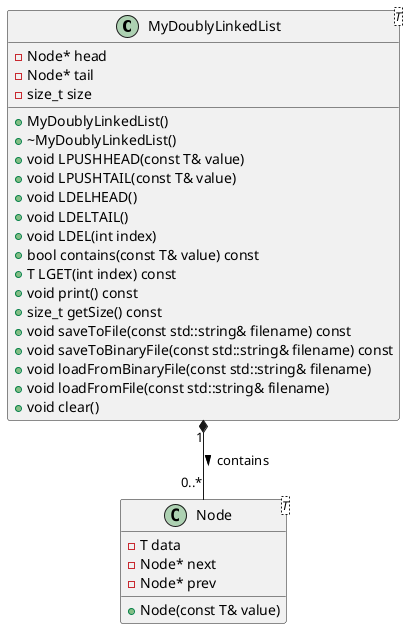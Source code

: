 @startuml

class MyDoublyLinkedList<T> {
    -Node* head
    -Node* tail
    -size_t size
    +MyDoublyLinkedList()
    +~MyDoublyLinkedList()
    +void LPUSHHEAD(const T& value)
    +void LPUSHTAIL(const T& value)
    +void LDELHEAD()
    +void LDELTAIL()
    +void LDEL(int index)
    +bool contains(const T& value) const
    +T LGET(int index) const
    +void print() const
    +size_t getSize() const
    +void saveToFile(const std::string& filename) const
    +void saveToBinaryFile(const std::string& filename) const
    +void loadFromBinaryFile(const std::string& filename)
    +void loadFromFile(const std::string& filename)
    +void clear()
}

class Node<T> {
    -T data
    -Node* next
    -Node* prev
    +Node(const T& value)
}

MyDoublyLinkedList "1" *-- "0..*" Node : contains >

@enduml
